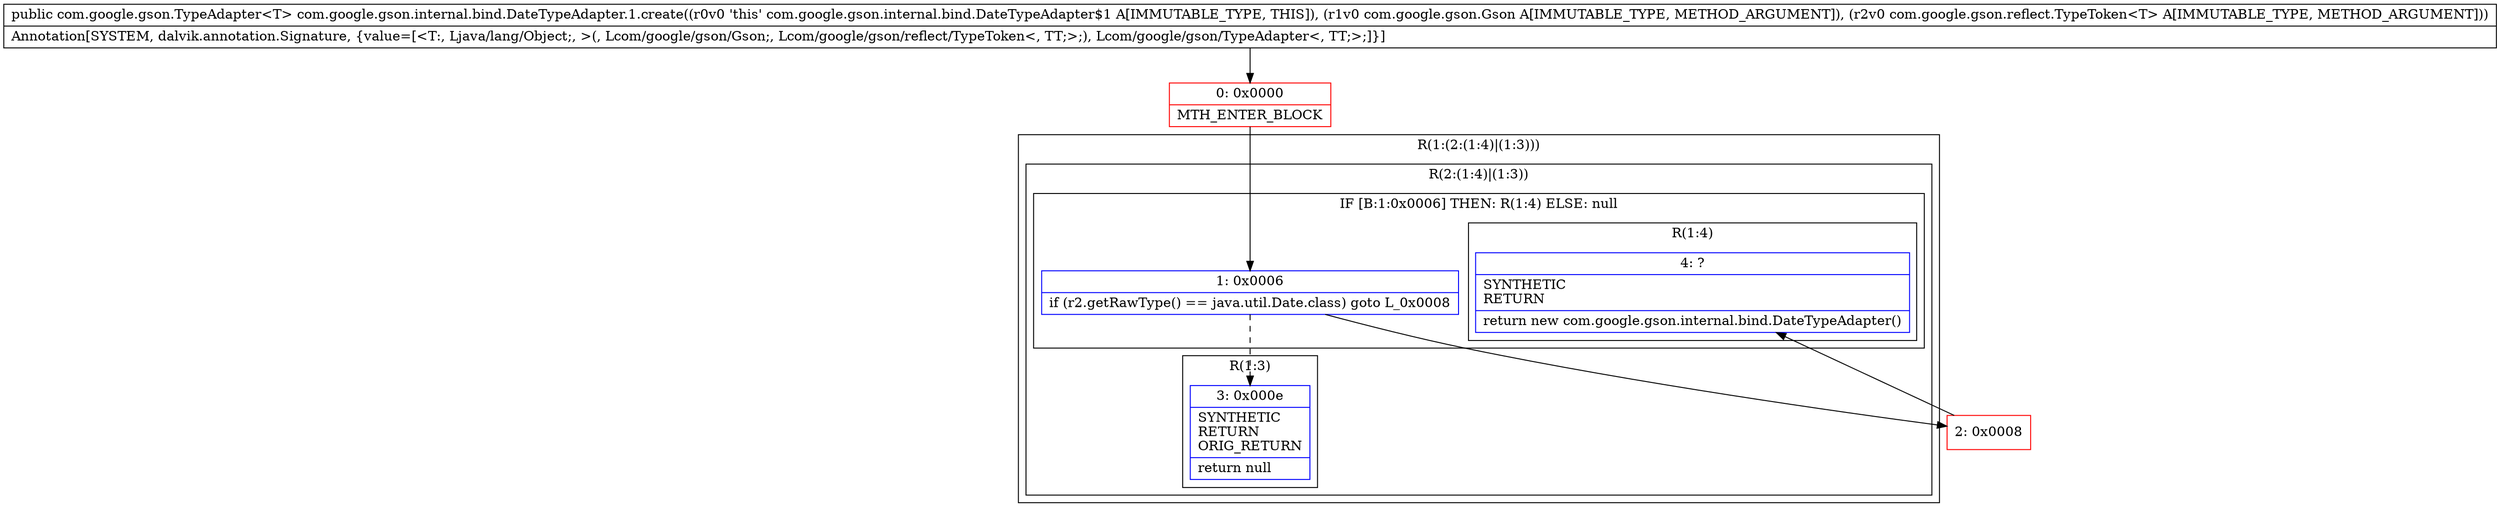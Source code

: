 digraph "CFG forcom.google.gson.internal.bind.DateTypeAdapter.1.create(Lcom\/google\/gson\/Gson;Lcom\/google\/gson\/reflect\/TypeToken;)Lcom\/google\/gson\/TypeAdapter;" {
subgraph cluster_Region_1764915426 {
label = "R(1:(2:(1:4)|(1:3)))";
node [shape=record,color=blue];
subgraph cluster_Region_1899074745 {
label = "R(2:(1:4)|(1:3))";
node [shape=record,color=blue];
subgraph cluster_IfRegion_1976361496 {
label = "IF [B:1:0x0006] THEN: R(1:4) ELSE: null";
node [shape=record,color=blue];
Node_1 [shape=record,label="{1\:\ 0x0006|if (r2.getRawType() == java.util.Date.class) goto L_0x0008\l}"];
subgraph cluster_Region_918109062 {
label = "R(1:4)";
node [shape=record,color=blue];
Node_4 [shape=record,label="{4\:\ ?|SYNTHETIC\lRETURN\l|return new com.google.gson.internal.bind.DateTypeAdapter()\l}"];
}
}
subgraph cluster_Region_1287037147 {
label = "R(1:3)";
node [shape=record,color=blue];
Node_3 [shape=record,label="{3\:\ 0x000e|SYNTHETIC\lRETURN\lORIG_RETURN\l|return null\l}"];
}
}
}
Node_0 [shape=record,color=red,label="{0\:\ 0x0000|MTH_ENTER_BLOCK\l}"];
Node_2 [shape=record,color=red,label="{2\:\ 0x0008}"];
MethodNode[shape=record,label="{public com.google.gson.TypeAdapter\<T\> com.google.gson.internal.bind.DateTypeAdapter.1.create((r0v0 'this' com.google.gson.internal.bind.DateTypeAdapter$1 A[IMMUTABLE_TYPE, THIS]), (r1v0 com.google.gson.Gson A[IMMUTABLE_TYPE, METHOD_ARGUMENT]), (r2v0 com.google.gson.reflect.TypeToken\<T\> A[IMMUTABLE_TYPE, METHOD_ARGUMENT]))  | Annotation[SYSTEM, dalvik.annotation.Signature, \{value=[\<T:, Ljava\/lang\/Object;, \>(, Lcom\/google\/gson\/Gson;, Lcom\/google\/gson\/reflect\/TypeToken\<, TT;\>;), Lcom\/google\/gson\/TypeAdapter\<, TT;\>;]\}]\l}"];
MethodNode -> Node_0;
Node_1 -> Node_2;
Node_1 -> Node_3[style=dashed];
Node_0 -> Node_1;
Node_2 -> Node_4;
}

